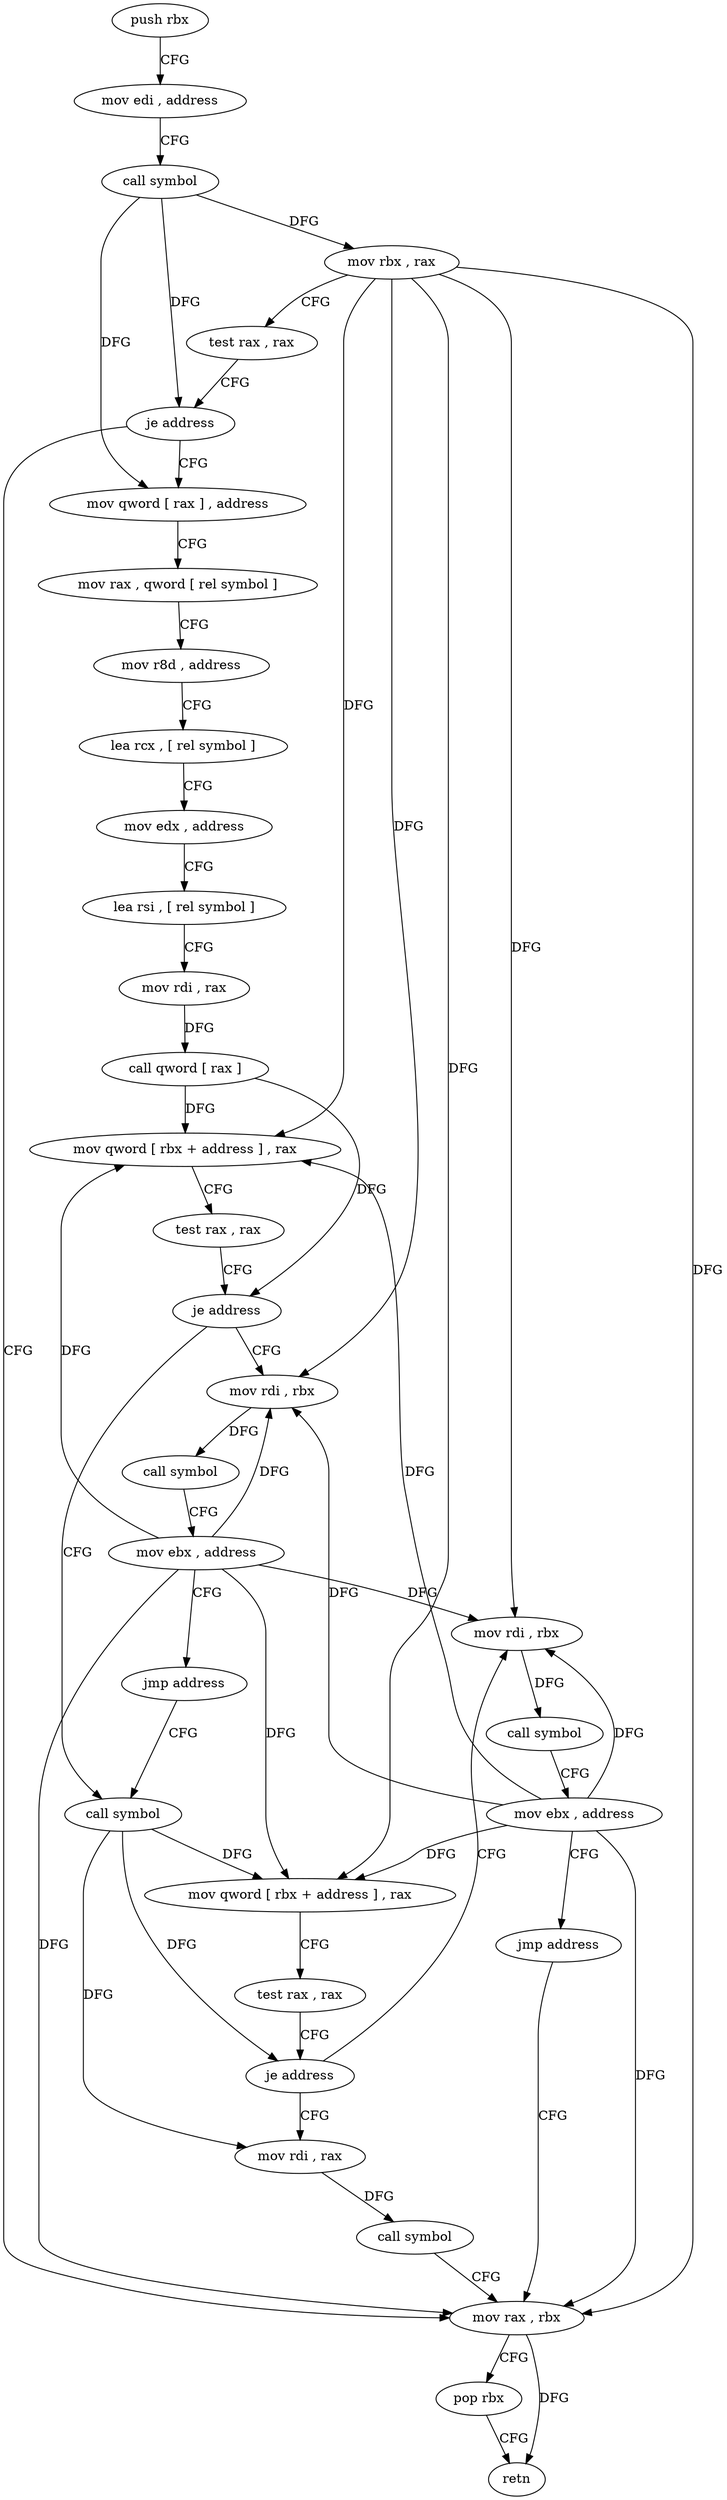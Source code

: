 digraph "func" {
"97374" [label = "push rbx" ]
"97375" [label = "mov edi , address" ]
"97380" [label = "call symbol" ]
"97385" [label = "mov rbx , rax" ]
"97388" [label = "test rax , rax" ]
"97391" [label = "je address" ]
"97468" [label = "mov rax , rbx" ]
"97393" [label = "mov qword [ rax ] , address" ]
"97471" [label = "pop rbx" ]
"97472" [label = "retn" ]
"97400" [label = "mov rax , qword [ rel symbol ]" ]
"97407" [label = "mov r8d , address" ]
"97413" [label = "lea rcx , [ rel symbol ]" ]
"97420" [label = "mov edx , address" ]
"97425" [label = "lea rsi , [ rel symbol ]" ]
"97432" [label = "mov rdi , rax" ]
"97435" [label = "call qword [ rax ]" ]
"97437" [label = "mov qword [ rbx + address ] , rax" ]
"97441" [label = "test rax , rax" ]
"97444" [label = "je address" ]
"97473" [label = "mov rdi , rbx" ]
"97446" [label = "call symbol" ]
"97476" [label = "call symbol" ]
"97481" [label = "mov ebx , address" ]
"97486" [label = "jmp address" ]
"97451" [label = "mov qword [ rbx + address ] , rax" ]
"97455" [label = "test rax , rax" ]
"97458" [label = "je address" ]
"97488" [label = "mov rdi , rbx" ]
"97460" [label = "mov rdi , rax" ]
"97491" [label = "call symbol" ]
"97496" [label = "mov ebx , address" ]
"97501" [label = "jmp address" ]
"97463" [label = "call symbol" ]
"97374" -> "97375" [ label = "CFG" ]
"97375" -> "97380" [ label = "CFG" ]
"97380" -> "97385" [ label = "DFG" ]
"97380" -> "97391" [ label = "DFG" ]
"97380" -> "97393" [ label = "DFG" ]
"97385" -> "97388" [ label = "CFG" ]
"97385" -> "97468" [ label = "DFG" ]
"97385" -> "97437" [ label = "DFG" ]
"97385" -> "97473" [ label = "DFG" ]
"97385" -> "97451" [ label = "DFG" ]
"97385" -> "97488" [ label = "DFG" ]
"97388" -> "97391" [ label = "CFG" ]
"97391" -> "97468" [ label = "CFG" ]
"97391" -> "97393" [ label = "CFG" ]
"97468" -> "97471" [ label = "CFG" ]
"97468" -> "97472" [ label = "DFG" ]
"97393" -> "97400" [ label = "CFG" ]
"97471" -> "97472" [ label = "CFG" ]
"97400" -> "97407" [ label = "CFG" ]
"97407" -> "97413" [ label = "CFG" ]
"97413" -> "97420" [ label = "CFG" ]
"97420" -> "97425" [ label = "CFG" ]
"97425" -> "97432" [ label = "CFG" ]
"97432" -> "97435" [ label = "DFG" ]
"97435" -> "97437" [ label = "DFG" ]
"97435" -> "97444" [ label = "DFG" ]
"97437" -> "97441" [ label = "CFG" ]
"97441" -> "97444" [ label = "CFG" ]
"97444" -> "97473" [ label = "CFG" ]
"97444" -> "97446" [ label = "CFG" ]
"97473" -> "97476" [ label = "DFG" ]
"97446" -> "97451" [ label = "DFG" ]
"97446" -> "97458" [ label = "DFG" ]
"97446" -> "97460" [ label = "DFG" ]
"97476" -> "97481" [ label = "CFG" ]
"97481" -> "97486" [ label = "CFG" ]
"97481" -> "97468" [ label = "DFG" ]
"97481" -> "97473" [ label = "DFG" ]
"97481" -> "97437" [ label = "DFG" ]
"97481" -> "97451" [ label = "DFG" ]
"97481" -> "97488" [ label = "DFG" ]
"97486" -> "97446" [ label = "CFG" ]
"97451" -> "97455" [ label = "CFG" ]
"97455" -> "97458" [ label = "CFG" ]
"97458" -> "97488" [ label = "CFG" ]
"97458" -> "97460" [ label = "CFG" ]
"97488" -> "97491" [ label = "DFG" ]
"97460" -> "97463" [ label = "DFG" ]
"97491" -> "97496" [ label = "CFG" ]
"97496" -> "97501" [ label = "CFG" ]
"97496" -> "97468" [ label = "DFG" ]
"97496" -> "97473" [ label = "DFG" ]
"97496" -> "97488" [ label = "DFG" ]
"97496" -> "97437" [ label = "DFG" ]
"97496" -> "97451" [ label = "DFG" ]
"97501" -> "97468" [ label = "CFG" ]
"97463" -> "97468" [ label = "CFG" ]
}
